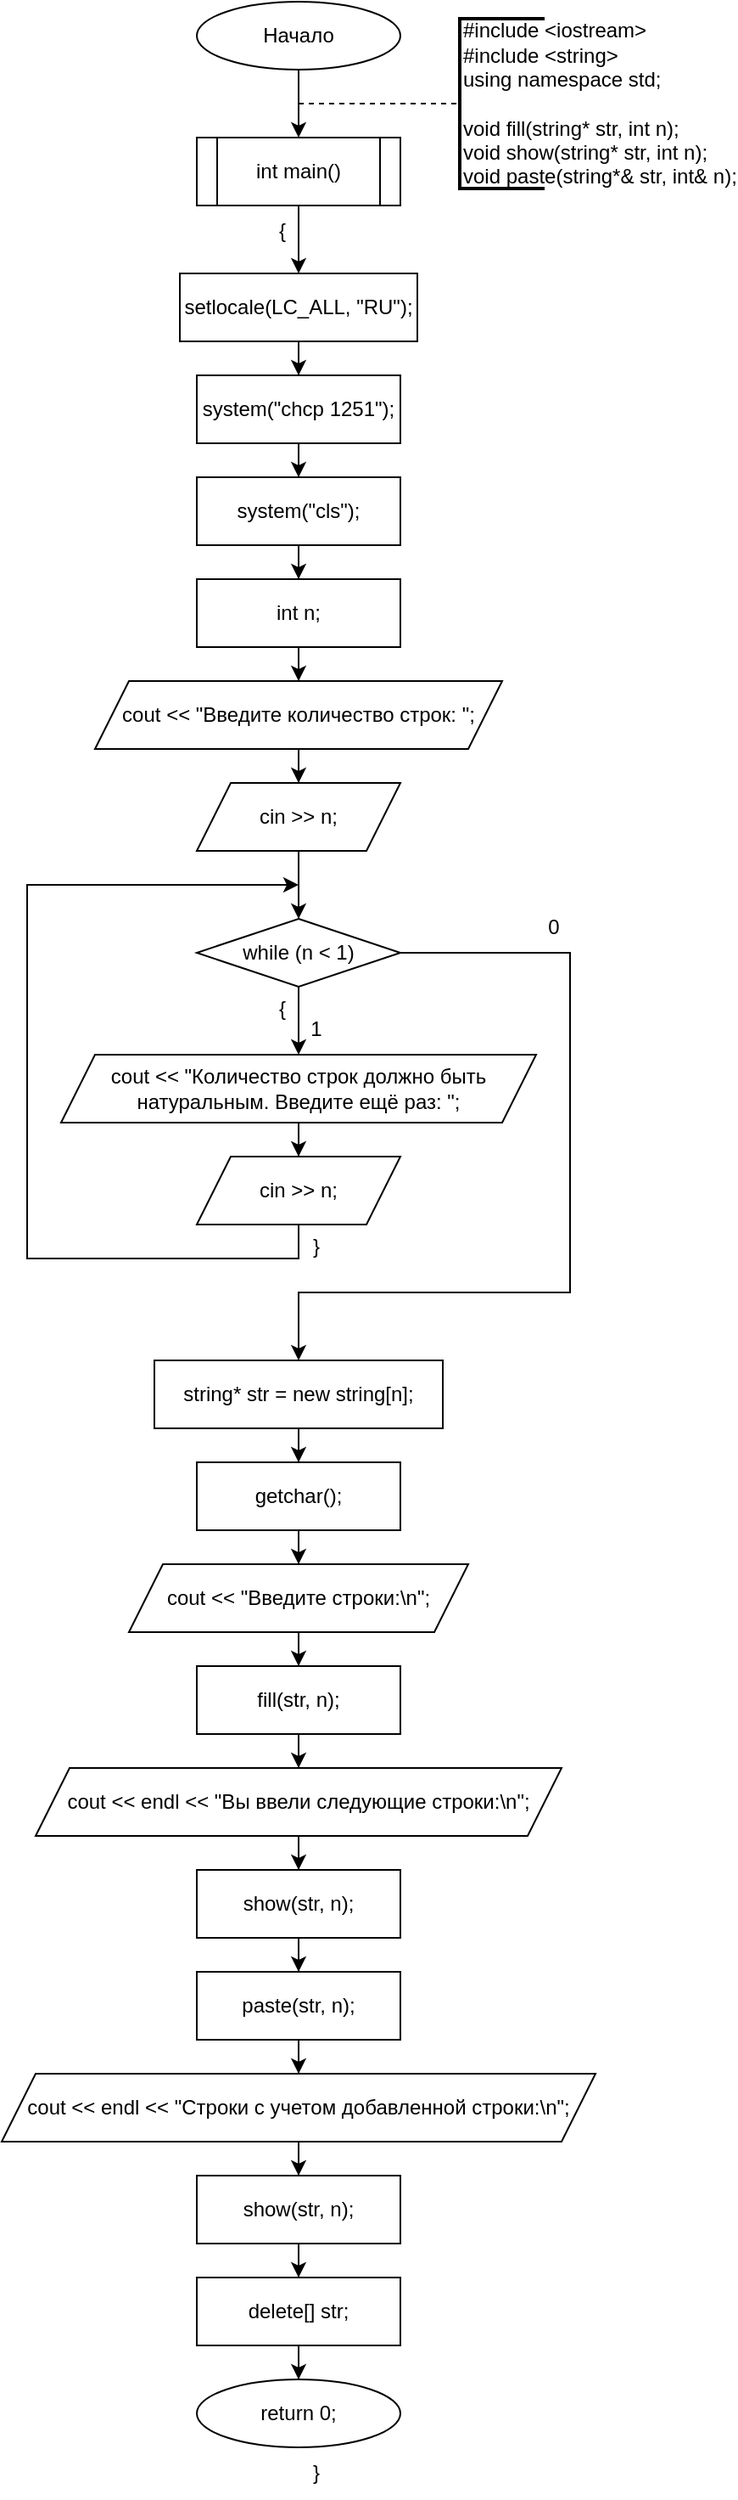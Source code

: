<mxfile version="25.0.2" pages="4">
  <diagram name="main" id="QXvInmprcI1DGVI3SvLz">
    <mxGraphModel dx="2150" dy="1195" grid="1" gridSize="10" guides="1" tooltips="1" connect="1" arrows="1" fold="1" page="1" pageScale="1" pageWidth="827" pageHeight="1169" math="0" shadow="0">
      <root>
        <mxCell id="0" />
        <mxCell id="1" parent="0" />
        <mxCell id="gF4dytujioZHN7BL94yi-4" value="" style="edgeStyle=orthogonalEdgeStyle;rounded=0;orthogonalLoop=1;jettySize=auto;html=1;" edge="1" parent="1" source="gF4dytujioZHN7BL94yi-2" target="gF4dytujioZHN7BL94yi-3">
          <mxGeometry relative="1" as="geometry" />
        </mxCell>
        <mxCell id="gF4dytujioZHN7BL94yi-2" value="Начало" style="ellipse;whiteSpace=wrap;html=1;" vertex="1" parent="1">
          <mxGeometry x="380" y="80" width="120" height="40" as="geometry" />
        </mxCell>
        <mxCell id="gF4dytujioZHN7BL94yi-8" value="" style="edgeStyle=orthogonalEdgeStyle;rounded=0;orthogonalLoop=1;jettySize=auto;html=1;" edge="1" parent="1" source="gF4dytujioZHN7BL94yi-3" target="gF4dytujioZHN7BL94yi-7">
          <mxGeometry relative="1" as="geometry" />
        </mxCell>
        <mxCell id="gF4dytujioZHN7BL94yi-3" value="int main()" style="shape=process;whiteSpace=wrap;html=1;backgroundOutline=1;" vertex="1" parent="1">
          <mxGeometry x="380" y="160" width="120" height="40" as="geometry" />
        </mxCell>
        <mxCell id="gF4dytujioZHN7BL94yi-5" value="" style="endArrow=none;dashed=1;html=1;rounded=0;" edge="1" parent="1" target="gF4dytujioZHN7BL94yi-6">
          <mxGeometry width="50" height="50" relative="1" as="geometry">
            <mxPoint x="440" y="140" as="sourcePoint" />
            <mxPoint x="560" y="140" as="targetPoint" />
          </mxGeometry>
        </mxCell>
        <mxCell id="gF4dytujioZHN7BL94yi-6" value="&lt;div&gt;#include &amp;lt;iostream&amp;gt;&lt;/div&gt;&lt;div&gt;#include &amp;lt;string&amp;gt;&lt;/div&gt;&lt;div&gt;using namespace std;&lt;/div&gt;&lt;div&gt;&lt;br&gt;&lt;/div&gt;&lt;div&gt;void fill(string* str, int n);&lt;/div&gt;&lt;div&gt;void show(string* str, int n);&lt;/div&gt;&lt;div&gt;void paste(string*&amp;amp; str, int&amp;amp; n);&lt;/div&gt;" style="strokeWidth=2;html=1;shape=mxgraph.flowchart.annotation_1;align=left;pointerEvents=1;" vertex="1" parent="1">
          <mxGeometry x="535" y="90" width="50" height="100" as="geometry" />
        </mxCell>
        <mxCell id="gF4dytujioZHN7BL94yi-10" value="" style="edgeStyle=orthogonalEdgeStyle;rounded=0;orthogonalLoop=1;jettySize=auto;html=1;" edge="1" parent="1" source="gF4dytujioZHN7BL94yi-7" target="gF4dytujioZHN7BL94yi-9">
          <mxGeometry relative="1" as="geometry" />
        </mxCell>
        <mxCell id="gF4dytujioZHN7BL94yi-7" value="setlocale(LC_ALL, &quot;RU&quot;);" style="whiteSpace=wrap;html=1;" vertex="1" parent="1">
          <mxGeometry x="370" y="240" width="140" height="40" as="geometry" />
        </mxCell>
        <mxCell id="gF4dytujioZHN7BL94yi-12" value="" style="edgeStyle=orthogonalEdgeStyle;rounded=0;orthogonalLoop=1;jettySize=auto;html=1;" edge="1" parent="1" source="gF4dytujioZHN7BL94yi-9" target="gF4dytujioZHN7BL94yi-11">
          <mxGeometry relative="1" as="geometry" />
        </mxCell>
        <mxCell id="gF4dytujioZHN7BL94yi-9" value="system(&quot;chcp 1251&quot;);" style="whiteSpace=wrap;html=1;" vertex="1" parent="1">
          <mxGeometry x="380" y="300" width="120" height="40" as="geometry" />
        </mxCell>
        <mxCell id="gF4dytujioZHN7BL94yi-14" value="" style="edgeStyle=orthogonalEdgeStyle;rounded=0;orthogonalLoop=1;jettySize=auto;html=1;" edge="1" parent="1" source="gF4dytujioZHN7BL94yi-11" target="gF4dytujioZHN7BL94yi-13">
          <mxGeometry relative="1" as="geometry" />
        </mxCell>
        <mxCell id="gF4dytujioZHN7BL94yi-11" value="system(&quot;cls&quot;);" style="whiteSpace=wrap;html=1;" vertex="1" parent="1">
          <mxGeometry x="380" y="360" width="120" height="40" as="geometry" />
        </mxCell>
        <mxCell id="gF4dytujioZHN7BL94yi-16" value="" style="edgeStyle=orthogonalEdgeStyle;rounded=0;orthogonalLoop=1;jettySize=auto;html=1;" edge="1" parent="1" source="gF4dytujioZHN7BL94yi-13" target="gF4dytujioZHN7BL94yi-15">
          <mxGeometry relative="1" as="geometry" />
        </mxCell>
        <mxCell id="gF4dytujioZHN7BL94yi-13" value="int n;" style="whiteSpace=wrap;html=1;" vertex="1" parent="1">
          <mxGeometry x="380" y="420" width="120" height="40" as="geometry" />
        </mxCell>
        <mxCell id="gF4dytujioZHN7BL94yi-20" value="" style="edgeStyle=orthogonalEdgeStyle;rounded=0;orthogonalLoop=1;jettySize=auto;html=1;" edge="1" parent="1" source="gF4dytujioZHN7BL94yi-15" target="gF4dytujioZHN7BL94yi-19">
          <mxGeometry relative="1" as="geometry" />
        </mxCell>
        <mxCell id="gF4dytujioZHN7BL94yi-15" value="cout &amp;lt;&amp;lt; &quot;Введите количество строк: &quot;;" style="shape=parallelogram;perimeter=parallelogramPerimeter;whiteSpace=wrap;html=1;fixedSize=1;" vertex="1" parent="1">
          <mxGeometry x="320" y="480" width="240" height="40" as="geometry" />
        </mxCell>
        <mxCell id="gF4dytujioZHN7BL94yi-22" value="" style="edgeStyle=orthogonalEdgeStyle;rounded=0;orthogonalLoop=1;jettySize=auto;html=1;" edge="1" parent="1" source="gF4dytujioZHN7BL94yi-19" target="gF4dytujioZHN7BL94yi-21">
          <mxGeometry relative="1" as="geometry" />
        </mxCell>
        <mxCell id="gF4dytujioZHN7BL94yi-19" value="cin &amp;gt;&amp;gt; n;" style="shape=parallelogram;perimeter=parallelogramPerimeter;whiteSpace=wrap;html=1;fixedSize=1;" vertex="1" parent="1">
          <mxGeometry x="380" y="540" width="120" height="40" as="geometry" />
        </mxCell>
        <mxCell id="gF4dytujioZHN7BL94yi-24" value="" style="edgeStyle=orthogonalEdgeStyle;rounded=0;orthogonalLoop=1;jettySize=auto;html=1;" edge="1" parent="1" source="gF4dytujioZHN7BL94yi-21" target="gF4dytujioZHN7BL94yi-23">
          <mxGeometry relative="1" as="geometry" />
        </mxCell>
        <mxCell id="gF4dytujioZHN7BL94yi-31" style="edgeStyle=orthogonalEdgeStyle;rounded=0;orthogonalLoop=1;jettySize=auto;html=1;entryX=0.5;entryY=0;entryDx=0;entryDy=0;exitX=1;exitY=0.5;exitDx=0;exitDy=0;" edge="1" parent="1" source="gF4dytujioZHN7BL94yi-21" target="gF4dytujioZHN7BL94yi-33">
          <mxGeometry relative="1" as="geometry">
            <mxPoint x="440" y="880" as="targetPoint" />
            <Array as="points">
              <mxPoint x="600" y="640" />
              <mxPoint x="600" y="840" />
              <mxPoint x="440" y="840" />
            </Array>
          </mxGeometry>
        </mxCell>
        <mxCell id="gF4dytujioZHN7BL94yi-21" value="while (n &amp;lt; 1)" style="rhombus;whiteSpace=wrap;html=1;" vertex="1" parent="1">
          <mxGeometry x="380" y="620" width="120" height="40" as="geometry" />
        </mxCell>
        <mxCell id="gF4dytujioZHN7BL94yi-26" value="" style="edgeStyle=orthogonalEdgeStyle;rounded=0;orthogonalLoop=1;jettySize=auto;html=1;" edge="1" parent="1" source="gF4dytujioZHN7BL94yi-23" target="gF4dytujioZHN7BL94yi-25">
          <mxGeometry relative="1" as="geometry" />
        </mxCell>
        <mxCell id="gF4dytujioZHN7BL94yi-23" value="cout &amp;lt;&amp;lt; &quot;Количество строк должно быть натуральным. Введите ещё раз: &quot;;" style="shape=parallelogram;perimeter=parallelogramPerimeter;whiteSpace=wrap;html=1;fixedSize=1;" vertex="1" parent="1">
          <mxGeometry x="300" y="700" width="280" height="40" as="geometry" />
        </mxCell>
        <mxCell id="gF4dytujioZHN7BL94yi-27" style="edgeStyle=orthogonalEdgeStyle;rounded=0;orthogonalLoop=1;jettySize=auto;html=1;" edge="1" parent="1" source="gF4dytujioZHN7BL94yi-25">
          <mxGeometry relative="1" as="geometry">
            <mxPoint x="440" y="600" as="targetPoint" />
            <Array as="points">
              <mxPoint x="440" y="820" />
              <mxPoint x="280" y="820" />
              <mxPoint x="280" y="600" />
            </Array>
          </mxGeometry>
        </mxCell>
        <mxCell id="gF4dytujioZHN7BL94yi-25" value="cin &amp;gt;&amp;gt; n;" style="shape=parallelogram;perimeter=parallelogramPerimeter;whiteSpace=wrap;html=1;fixedSize=1;" vertex="1" parent="1">
          <mxGeometry x="380" y="760" width="120" height="40" as="geometry" />
        </mxCell>
        <mxCell id="gF4dytujioZHN7BL94yi-28" value="{" style="text;html=1;align=center;verticalAlign=middle;resizable=0;points=[];autosize=1;strokeColor=none;fillColor=none;" vertex="1" parent="1">
          <mxGeometry x="415" y="658" width="30" height="30" as="geometry" />
        </mxCell>
        <mxCell id="gF4dytujioZHN7BL94yi-29" value="1" style="text;html=1;align=center;verticalAlign=middle;resizable=0;points=[];autosize=1;strokeColor=none;fillColor=none;" vertex="1" parent="1">
          <mxGeometry x="435" y="670" width="30" height="30" as="geometry" />
        </mxCell>
        <mxCell id="gF4dytujioZHN7BL94yi-30" value="}" style="text;html=1;align=center;verticalAlign=middle;resizable=0;points=[];autosize=1;strokeColor=none;fillColor=none;" vertex="1" parent="1">
          <mxGeometry x="435" y="798" width="30" height="30" as="geometry" />
        </mxCell>
        <mxCell id="gF4dytujioZHN7BL94yi-32" value="{" style="text;html=1;align=center;verticalAlign=middle;resizable=0;points=[];autosize=1;strokeColor=none;fillColor=none;" vertex="1" parent="1">
          <mxGeometry x="415" y="200" width="30" height="30" as="geometry" />
        </mxCell>
        <mxCell id="gF4dytujioZHN7BL94yi-35" value="" style="edgeStyle=orthogonalEdgeStyle;rounded=0;orthogonalLoop=1;jettySize=auto;html=1;" edge="1" parent="1" source="gF4dytujioZHN7BL94yi-33" target="gF4dytujioZHN7BL94yi-34">
          <mxGeometry relative="1" as="geometry" />
        </mxCell>
        <mxCell id="gF4dytujioZHN7BL94yi-33" value="string* str = new string[n];" style="rounded=0;whiteSpace=wrap;html=1;" vertex="1" parent="1">
          <mxGeometry x="355" y="880" width="170" height="40" as="geometry" />
        </mxCell>
        <mxCell id="gF4dytujioZHN7BL94yi-39" value="" style="edgeStyle=orthogonalEdgeStyle;rounded=0;orthogonalLoop=1;jettySize=auto;html=1;" edge="1" parent="1" source="gF4dytujioZHN7BL94yi-34" target="gF4dytujioZHN7BL94yi-38">
          <mxGeometry relative="1" as="geometry" />
        </mxCell>
        <mxCell id="gF4dytujioZHN7BL94yi-34" value="getchar();" style="whiteSpace=wrap;html=1;rounded=0;" vertex="1" parent="1">
          <mxGeometry x="380" y="940" width="120" height="40" as="geometry" />
        </mxCell>
        <mxCell id="gF4dytujioZHN7BL94yi-41" value="" style="edgeStyle=orthogonalEdgeStyle;rounded=0;orthogonalLoop=1;jettySize=auto;html=1;" edge="1" parent="1" source="gF4dytujioZHN7BL94yi-38" target="gF4dytujioZHN7BL94yi-40">
          <mxGeometry relative="1" as="geometry" />
        </mxCell>
        <mxCell id="gF4dytujioZHN7BL94yi-38" value="cout &amp;lt;&amp;lt; &quot;Введите строки:\n&quot;;" style="shape=parallelogram;perimeter=parallelogramPerimeter;whiteSpace=wrap;html=1;fixedSize=1;rounded=0;" vertex="1" parent="1">
          <mxGeometry x="340" y="1000" width="200" height="40" as="geometry" />
        </mxCell>
        <mxCell id="gF4dytujioZHN7BL94yi-44" value="" style="edgeStyle=orthogonalEdgeStyle;rounded=0;orthogonalLoop=1;jettySize=auto;html=1;" edge="1" parent="1" source="gF4dytujioZHN7BL94yi-40" target="gF4dytujioZHN7BL94yi-43">
          <mxGeometry relative="1" as="geometry" />
        </mxCell>
        <mxCell id="gF4dytujioZHN7BL94yi-40" value="fill(str, n);" style="whiteSpace=wrap;html=1;rounded=0;" vertex="1" parent="1">
          <mxGeometry x="380" y="1060" width="120" height="40" as="geometry" />
        </mxCell>
        <mxCell id="gF4dytujioZHN7BL94yi-46" value="" style="edgeStyle=orthogonalEdgeStyle;rounded=0;orthogonalLoop=1;jettySize=auto;html=1;" edge="1" parent="1" source="gF4dytujioZHN7BL94yi-43" target="gF4dytujioZHN7BL94yi-45">
          <mxGeometry relative="1" as="geometry" />
        </mxCell>
        <mxCell id="gF4dytujioZHN7BL94yi-43" value="cout &amp;lt;&amp;lt; endl&amp;nbsp;&amp;lt;&amp;lt; &quot;Вы ввели следующие строки:\n&quot;;" style="shape=parallelogram;perimeter=parallelogramPerimeter;whiteSpace=wrap;html=1;fixedSize=1;rounded=0;" vertex="1" parent="1">
          <mxGeometry x="285" y="1120" width="310" height="40" as="geometry" />
        </mxCell>
        <mxCell id="gF4dytujioZHN7BL94yi-48" value="" style="edgeStyle=orthogonalEdgeStyle;rounded=0;orthogonalLoop=1;jettySize=auto;html=1;" edge="1" parent="1" source="gF4dytujioZHN7BL94yi-45" target="gF4dytujioZHN7BL94yi-47">
          <mxGeometry relative="1" as="geometry" />
        </mxCell>
        <mxCell id="gF4dytujioZHN7BL94yi-45" value="show(str, n);" style="whiteSpace=wrap;html=1;rounded=0;" vertex="1" parent="1">
          <mxGeometry x="380" y="1180" width="120" height="40" as="geometry" />
        </mxCell>
        <mxCell id="gF4dytujioZHN7BL94yi-50" value="" style="edgeStyle=orthogonalEdgeStyle;rounded=0;orthogonalLoop=1;jettySize=auto;html=1;" edge="1" parent="1" source="gF4dytujioZHN7BL94yi-47" target="gF4dytujioZHN7BL94yi-49">
          <mxGeometry relative="1" as="geometry" />
        </mxCell>
        <mxCell id="gF4dytujioZHN7BL94yi-47" value="paste(str, n);" style="whiteSpace=wrap;html=1;rounded=0;" vertex="1" parent="1">
          <mxGeometry x="380" y="1240" width="120" height="40" as="geometry" />
        </mxCell>
        <mxCell id="gF4dytujioZHN7BL94yi-52" value="" style="edgeStyle=orthogonalEdgeStyle;rounded=0;orthogonalLoop=1;jettySize=auto;html=1;" edge="1" parent="1" source="gF4dytujioZHN7BL94yi-49" target="gF4dytujioZHN7BL94yi-51">
          <mxGeometry relative="1" as="geometry" />
        </mxCell>
        <mxCell id="gF4dytujioZHN7BL94yi-49" value="cout &amp;lt;&amp;lt; endl&amp;nbsp;&amp;lt;&amp;lt; &quot;Строки с учетом добавленной строки:\n&quot;;" style="shape=parallelogram;perimeter=parallelogramPerimeter;whiteSpace=wrap;html=1;fixedSize=1;rounded=0;" vertex="1" parent="1">
          <mxGeometry x="265" y="1300" width="350" height="40" as="geometry" />
        </mxCell>
        <mxCell id="gF4dytujioZHN7BL94yi-54" value="" style="edgeStyle=orthogonalEdgeStyle;rounded=0;orthogonalLoop=1;jettySize=auto;html=1;" edge="1" parent="1" source="gF4dytujioZHN7BL94yi-51" target="gF4dytujioZHN7BL94yi-53">
          <mxGeometry relative="1" as="geometry" />
        </mxCell>
        <mxCell id="gF4dytujioZHN7BL94yi-51" value="show(str, n);" style="whiteSpace=wrap;html=1;rounded=0;" vertex="1" parent="1">
          <mxGeometry x="380" y="1360" width="120" height="40" as="geometry" />
        </mxCell>
        <mxCell id="gF4dytujioZHN7BL94yi-55" style="edgeStyle=orthogonalEdgeStyle;rounded=0;orthogonalLoop=1;jettySize=auto;html=1;" edge="1" parent="1" source="gF4dytujioZHN7BL94yi-53" target="gF4dytujioZHN7BL94yi-56">
          <mxGeometry relative="1" as="geometry">
            <mxPoint x="440" y="1500" as="targetPoint" />
          </mxGeometry>
        </mxCell>
        <mxCell id="gF4dytujioZHN7BL94yi-53" value="delete[] str;" style="whiteSpace=wrap;html=1;rounded=0;" vertex="1" parent="1">
          <mxGeometry x="380" y="1420" width="120" height="40" as="geometry" />
        </mxCell>
        <mxCell id="gF4dytujioZHN7BL94yi-56" value="return 0;" style="ellipse;whiteSpace=wrap;html=1;" vertex="1" parent="1">
          <mxGeometry x="380" y="1480" width="120" height="40" as="geometry" />
        </mxCell>
        <mxCell id="gF4dytujioZHN7BL94yi-57" value="}" style="text;html=1;align=center;verticalAlign=middle;resizable=0;points=[];autosize=1;strokeColor=none;fillColor=none;" vertex="1" parent="1">
          <mxGeometry x="435" y="1520" width="30" height="30" as="geometry" />
        </mxCell>
        <mxCell id="OxI9zyS3nPmotj-fhJpQ-1" value="0" style="text;html=1;align=center;verticalAlign=middle;resizable=0;points=[];autosize=1;strokeColor=none;fillColor=none;" vertex="1" parent="1">
          <mxGeometry x="575" y="610" width="30" height="30" as="geometry" />
        </mxCell>
      </root>
    </mxGraphModel>
  </diagram>
  <diagram id="H3ShjSeQngZiJmamY5Tz" name="fill">
    <mxGraphModel dx="1075" dy="598" grid="1" gridSize="10" guides="1" tooltips="1" connect="1" arrows="1" fold="1" page="1" pageScale="1" pageWidth="827" pageHeight="1169" math="0" shadow="0">
      <root>
        <mxCell id="0" />
        <mxCell id="1" parent="0" />
        <mxCell id="wtcQp-rmTbKvwqpfQo3V-4" value="" style="edgeStyle=orthogonalEdgeStyle;rounded=0;orthogonalLoop=1;jettySize=auto;html=1;" edge="1" parent="1" source="wtcQp-rmTbKvwqpfQo3V-2" target="wtcQp-rmTbKvwqpfQo3V-3">
          <mxGeometry relative="1" as="geometry" />
        </mxCell>
        <mxCell id="wtcQp-rmTbKvwqpfQo3V-2" value="void fill(string* str, int n)" style="shape=process;whiteSpace=wrap;html=1;backgroundOutline=1;" vertex="1" parent="1">
          <mxGeometry x="310" y="80" width="180" height="40" as="geometry" />
        </mxCell>
        <mxCell id="1ASUUM7E4tmm5-U3YxBI-2" value="" style="edgeStyle=orthogonalEdgeStyle;rounded=0;orthogonalLoop=1;jettySize=auto;html=1;" edge="1" parent="1" source="wtcQp-rmTbKvwqpfQo3V-3" target="1ASUUM7E4tmm5-U3YxBI-1">
          <mxGeometry relative="1" as="geometry" />
        </mxCell>
        <mxCell id="1ASUUM7E4tmm5-U3YxBI-9" style="edgeStyle=orthogonalEdgeStyle;rounded=0;orthogonalLoop=1;jettySize=auto;html=1;" edge="1" parent="1" source="wtcQp-rmTbKvwqpfQo3V-3" target="1ASUUM7E4tmm5-U3YxBI-12">
          <mxGeometry relative="1" as="geometry">
            <mxPoint x="600" y="240" as="targetPoint" />
          </mxGeometry>
        </mxCell>
        <mxCell id="wtcQp-rmTbKvwqpfQo3V-3" value="for (int i = 0; i &amp;lt; n; i++)" style="shape=hexagon;perimeter=hexagonPerimeter2;whiteSpace=wrap;html=1;fixedSize=1;" vertex="1" parent="1">
          <mxGeometry x="330" y="160" width="140" height="40" as="geometry" />
        </mxCell>
        <mxCell id="1ASUUM7E4tmm5-U3YxBI-7" value="" style="edgeStyle=orthogonalEdgeStyle;rounded=0;orthogonalLoop=1;jettySize=auto;html=1;" edge="1" parent="1" source="1ASUUM7E4tmm5-U3YxBI-1" target="1ASUUM7E4tmm5-U3YxBI-6">
          <mxGeometry relative="1" as="geometry" />
        </mxCell>
        <mxCell id="1ASUUM7E4tmm5-U3YxBI-1" value="cout &amp;lt;&amp;lt; i + 1 &amp;lt;&amp;lt; &quot;. &quot;;" style="shape=parallelogram;perimeter=parallelogramPerimeter;whiteSpace=wrap;html=1;fixedSize=1;" vertex="1" parent="1">
          <mxGeometry x="320" y="240" width="160" height="40" as="geometry" />
        </mxCell>
        <mxCell id="1ASUUM7E4tmm5-U3YxBI-3" value="{" style="text;html=1;align=center;verticalAlign=middle;resizable=0;points=[];autosize=1;strokeColor=none;fillColor=none;" vertex="1" parent="1">
          <mxGeometry x="375" y="200" width="30" height="30" as="geometry" />
        </mxCell>
        <mxCell id="1ASUUM7E4tmm5-U3YxBI-4" value="{" style="text;html=1;align=center;verticalAlign=middle;resizable=0;points=[];autosize=1;strokeColor=none;fillColor=none;" vertex="1" parent="1">
          <mxGeometry x="375" y="118" width="30" height="30" as="geometry" />
        </mxCell>
        <mxCell id="1ASUUM7E4tmm5-U3YxBI-5" value="1" style="text;html=1;align=center;verticalAlign=middle;resizable=0;points=[];autosize=1;strokeColor=none;fillColor=none;" vertex="1" parent="1">
          <mxGeometry x="395" y="210" width="30" height="30" as="geometry" />
        </mxCell>
        <mxCell id="1ASUUM7E4tmm5-U3YxBI-8" style="edgeStyle=orthogonalEdgeStyle;rounded=0;orthogonalLoop=1;jettySize=auto;html=1;entryX=0;entryY=0.5;entryDx=0;entryDy=0;" edge="1" parent="1" source="1ASUUM7E4tmm5-U3YxBI-6" target="wtcQp-rmTbKvwqpfQo3V-3">
          <mxGeometry relative="1" as="geometry">
            <Array as="points">
              <mxPoint x="400" y="360" />
              <mxPoint x="300" y="360" />
              <mxPoint x="300" y="180" />
            </Array>
          </mxGeometry>
        </mxCell>
        <mxCell id="1ASUUM7E4tmm5-U3YxBI-6" value="getline(cin, str[i]);" style="whiteSpace=wrap;html=1;" vertex="1" parent="1">
          <mxGeometry x="340" y="300" width="120" height="40" as="geometry" />
        </mxCell>
        <mxCell id="1ASUUM7E4tmm5-U3YxBI-10" value="}" style="text;html=1;align=center;verticalAlign=middle;resizable=0;points=[];autosize=1;strokeColor=none;fillColor=none;" vertex="1" parent="1">
          <mxGeometry x="395" y="340" width="30" height="30" as="geometry" />
        </mxCell>
        <mxCell id="1ASUUM7E4tmm5-U3YxBI-11" value="0" style="text;html=1;align=center;verticalAlign=middle;resizable=0;points=[];autosize=1;strokeColor=none;fillColor=none;" vertex="1" parent="1">
          <mxGeometry x="575" y="158" width="30" height="30" as="geometry" />
        </mxCell>
        <mxCell id="1ASUUM7E4tmm5-U3YxBI-12" value="return;" style="ellipse;whiteSpace=wrap;html=1;" vertex="1" parent="1">
          <mxGeometry x="540" y="240" width="120" height="40" as="geometry" />
        </mxCell>
        <mxCell id="1ASUUM7E4tmm5-U3YxBI-13" value="}" style="text;html=1;align=center;verticalAlign=middle;resizable=0;points=[];autosize=1;strokeColor=none;fillColor=none;" vertex="1" parent="1">
          <mxGeometry x="595" y="278" width="30" height="30" as="geometry" />
        </mxCell>
      </root>
    </mxGraphModel>
  </diagram>
  <diagram id="VpT0famQUWaRdav0YOvc" name="show">
    <mxGraphModel dx="992" dy="552" grid="1" gridSize="10" guides="1" tooltips="1" connect="1" arrows="1" fold="1" page="1" pageScale="1" pageWidth="827" pageHeight="1169" math="0" shadow="0">
      <root>
        <mxCell id="0" />
        <mxCell id="1" parent="0" />
        <mxCell id="LSWsmm6vdOIMfGWyTHoI-4" value="" style="edgeStyle=orthogonalEdgeStyle;rounded=0;orthogonalLoop=1;jettySize=auto;html=1;" edge="1" parent="1" source="LSWsmm6vdOIMfGWyTHoI-2" target="LSWsmm6vdOIMfGWyTHoI-3">
          <mxGeometry relative="1" as="geometry" />
        </mxCell>
        <mxCell id="LSWsmm6vdOIMfGWyTHoI-2" value="void show(string* str, int n)" style="shape=process;whiteSpace=wrap;html=1;backgroundOutline=1;" vertex="1" parent="1">
          <mxGeometry x="340" y="80" width="200" height="40" as="geometry" />
        </mxCell>
        <mxCell id="LSWsmm6vdOIMfGWyTHoI-7" value="" style="edgeStyle=orthogonalEdgeStyle;rounded=0;orthogonalLoop=1;jettySize=auto;html=1;" edge="1" parent="1" source="LSWsmm6vdOIMfGWyTHoI-3" target="LSWsmm6vdOIMfGWyTHoI-6">
          <mxGeometry relative="1" as="geometry" />
        </mxCell>
        <mxCell id="LSWsmm6vdOIMfGWyTHoI-10" style="edgeStyle=orthogonalEdgeStyle;rounded=0;orthogonalLoop=1;jettySize=auto;html=1;" edge="1" parent="1" source="LSWsmm6vdOIMfGWyTHoI-3" target="LSWsmm6vdOIMfGWyTHoI-12">
          <mxGeometry relative="1" as="geometry">
            <mxPoint x="680" y="240.0" as="targetPoint" />
          </mxGeometry>
        </mxCell>
        <mxCell id="LSWsmm6vdOIMfGWyTHoI-3" value="for (int i = 0; i &amp;lt; n; i++)" style="shape=hexagon;perimeter=hexagonPerimeter2;whiteSpace=wrap;html=1;fixedSize=1;" vertex="1" parent="1">
          <mxGeometry x="360" y="160" width="160" height="40" as="geometry" />
        </mxCell>
        <mxCell id="LSWsmm6vdOIMfGWyTHoI-5" value="{" style="text;html=1;align=center;verticalAlign=middle;resizable=0;points=[];autosize=1;strokeColor=none;fillColor=none;" vertex="1" parent="1">
          <mxGeometry x="415" y="118" width="30" height="30" as="geometry" />
        </mxCell>
        <mxCell id="LSWsmm6vdOIMfGWyTHoI-9" style="edgeStyle=orthogonalEdgeStyle;rounded=0;orthogonalLoop=1;jettySize=auto;html=1;entryX=0;entryY=0.5;entryDx=0;entryDy=0;" edge="1" parent="1" source="LSWsmm6vdOIMfGWyTHoI-6" target="LSWsmm6vdOIMfGWyTHoI-3">
          <mxGeometry relative="1" as="geometry">
            <Array as="points">
              <mxPoint x="440" y="320" />
              <mxPoint x="305" y="320" />
              <mxPoint x="305" y="180" />
            </Array>
          </mxGeometry>
        </mxCell>
        <mxCell id="LSWsmm6vdOIMfGWyTHoI-6" value="cout &amp;lt;&amp;lt; i + 1 &amp;lt;&amp;lt; &quot;. &quot; &amp;lt;&amp;lt; str[i] &amp;lt;&amp;lt; endl;" style="shape=parallelogram;perimeter=parallelogramPerimeter;whiteSpace=wrap;html=1;fixedSize=1;" vertex="1" parent="1">
          <mxGeometry x="325" y="240" width="230" height="40" as="geometry" />
        </mxCell>
        <mxCell id="LSWsmm6vdOIMfGWyTHoI-8" value="1" style="text;html=1;align=center;verticalAlign=middle;resizable=0;points=[];autosize=1;strokeColor=none;fillColor=none;" vertex="1" parent="1">
          <mxGeometry x="435" y="210" width="30" height="30" as="geometry" />
        </mxCell>
        <mxCell id="LSWsmm6vdOIMfGWyTHoI-11" value="0" style="text;html=1;align=center;verticalAlign=middle;resizable=0;points=[];autosize=1;strokeColor=none;fillColor=none;" vertex="1" parent="1">
          <mxGeometry x="655" y="155" width="30" height="30" as="geometry" />
        </mxCell>
        <mxCell id="LSWsmm6vdOIMfGWyTHoI-12" value="return;" style="ellipse;whiteSpace=wrap;html=1;" vertex="1" parent="1">
          <mxGeometry x="620" y="240" width="120" height="40" as="geometry" />
        </mxCell>
        <mxCell id="LSWsmm6vdOIMfGWyTHoI-13" value="}" style="text;html=1;align=center;verticalAlign=middle;resizable=0;points=[];autosize=1;strokeColor=none;fillColor=none;" vertex="1" parent="1">
          <mxGeometry x="675" y="280" width="30" height="30" as="geometry" />
        </mxCell>
      </root>
    </mxGraphModel>
  </diagram>
  <diagram id="QoYbnAE8LRdTWxRJDxsA" name="paste">
    <mxGraphModel dx="1843" dy="1024" grid="1" gridSize="10" guides="1" tooltips="1" connect="1" arrows="1" fold="1" page="1" pageScale="1" pageWidth="827" pageHeight="1169" math="0" shadow="0">
      <root>
        <mxCell id="0" />
        <mxCell id="1" parent="0" />
        <mxCell id="b6g5QIVTYDK-0R99VL8o-4" value="" style="edgeStyle=orthogonalEdgeStyle;rounded=0;orthogonalLoop=1;jettySize=auto;html=1;" edge="1" parent="1" source="b6g5QIVTYDK-0R99VL8o-2" target="b6g5QIVTYDK-0R99VL8o-3">
          <mxGeometry relative="1" as="geometry" />
        </mxCell>
        <mxCell id="b6g5QIVTYDK-0R99VL8o-2" value="void paste(string*&amp;amp; str, int&amp;amp; n)" style="shape=process;whiteSpace=wrap;html=1;backgroundOutline=1;" vertex="1" parent="1">
          <mxGeometry x="330" y="80" width="220" height="40" as="geometry" />
        </mxCell>
        <mxCell id="b6g5QIVTYDK-0R99VL8o-7" value="" style="edgeStyle=orthogonalEdgeStyle;rounded=0;orthogonalLoop=1;jettySize=auto;html=1;" edge="1" parent="1" source="b6g5QIVTYDK-0R99VL8o-3" target="b6g5QIVTYDK-0R99VL8o-6">
          <mxGeometry relative="1" as="geometry" />
        </mxCell>
        <mxCell id="b6g5QIVTYDK-0R99VL8o-3" value="int pos;" style="whiteSpace=wrap;html=1;" vertex="1" parent="1">
          <mxGeometry x="380" y="160" width="120" height="40" as="geometry" />
        </mxCell>
        <mxCell id="b6g5QIVTYDK-0R99VL8o-5" value="{" style="text;html=1;align=center;verticalAlign=middle;resizable=0;points=[];autosize=1;strokeColor=none;fillColor=none;" vertex="1" parent="1">
          <mxGeometry x="415" y="118" width="30" height="30" as="geometry" />
        </mxCell>
        <mxCell id="b6g5QIVTYDK-0R99VL8o-9" value="" style="edgeStyle=orthogonalEdgeStyle;rounded=0;orthogonalLoop=1;jettySize=auto;html=1;" edge="1" parent="1" source="b6g5QIVTYDK-0R99VL8o-6" target="b6g5QIVTYDK-0R99VL8o-8">
          <mxGeometry relative="1" as="geometry" />
        </mxCell>
        <mxCell id="b6g5QIVTYDK-0R99VL8o-6" value="cout &amp;lt;&amp;lt; endl&amp;nbsp;&amp;lt;&amp;lt; &quot;Введите номер новой строки: &quot;;" style="shape=parallelogram;perimeter=parallelogramPerimeter;whiteSpace=wrap;html=1;fixedSize=1;" vertex="1" parent="1">
          <mxGeometry x="290" y="220" width="300" height="40" as="geometry" />
        </mxCell>
        <mxCell id="b6g5QIVTYDK-0R99VL8o-11" value="" style="edgeStyle=orthogonalEdgeStyle;rounded=0;orthogonalLoop=1;jettySize=auto;html=1;" edge="1" parent="1" source="b6g5QIVTYDK-0R99VL8o-8" target="b6g5QIVTYDK-0R99VL8o-10">
          <mxGeometry relative="1" as="geometry" />
        </mxCell>
        <mxCell id="b6g5QIVTYDK-0R99VL8o-8" value="cin &amp;gt;&amp;gt; pos;" style="shape=parallelogram;perimeter=parallelogramPerimeter;whiteSpace=wrap;html=1;fixedSize=1;" vertex="1" parent="1">
          <mxGeometry x="380" y="280" width="120" height="40" as="geometry" />
        </mxCell>
        <mxCell id="b6g5QIVTYDK-0R99VL8o-13" value="" style="edgeStyle=orthogonalEdgeStyle;rounded=0;orthogonalLoop=1;jettySize=auto;html=1;" edge="1" parent="1" source="b6g5QIVTYDK-0R99VL8o-10" target="b6g5QIVTYDK-0R99VL8o-12">
          <mxGeometry relative="1" as="geometry" />
        </mxCell>
        <mxCell id="b6g5QIVTYDK-0R99VL8o-19" style="edgeStyle=orthogonalEdgeStyle;rounded=0;orthogonalLoop=1;jettySize=auto;html=1;entryX=0.5;entryY=0;entryDx=0;entryDy=0;" edge="1" parent="1" source="b6g5QIVTYDK-0R99VL8o-10" target="b6g5QIVTYDK-0R99VL8o-23">
          <mxGeometry relative="1" as="geometry">
            <mxPoint x="440" y="600" as="targetPoint" />
            <Array as="points">
              <mxPoint x="740" y="380" />
              <mxPoint x="740" y="580" />
              <mxPoint x="440" y="580" />
            </Array>
          </mxGeometry>
        </mxCell>
        <mxCell id="b6g5QIVTYDK-0R99VL8o-10" value="while (pos &amp;lt; 1 || pos &amp;gt; n + 1)" style="rhombus;whiteSpace=wrap;html=1;" vertex="1" parent="1">
          <mxGeometry x="300" y="360" width="280" height="40" as="geometry" />
        </mxCell>
        <mxCell id="b6g5QIVTYDK-0R99VL8o-17" value="" style="edgeStyle=orthogonalEdgeStyle;rounded=0;orthogonalLoop=1;jettySize=auto;html=1;" edge="1" parent="1" source="b6g5QIVTYDK-0R99VL8o-12" target="b6g5QIVTYDK-0R99VL8o-16">
          <mxGeometry relative="1" as="geometry" />
        </mxCell>
        <mxCell id="b6g5QIVTYDK-0R99VL8o-12" value="cout &amp;lt;&amp;lt; &quot;Номер строки должен быть от &quot; &amp;lt;&amp;lt; 1 &amp;lt;&amp;lt; &quot; до &quot; &amp;lt;&amp;lt; n + 1 &amp;lt;&amp;lt; &quot;. Введите ещё раз: &quot;;" style="shape=parallelogram;perimeter=parallelogramPerimeter;whiteSpace=wrap;html=1;fixedSize=1;" vertex="1" parent="1">
          <mxGeometry x="175" y="440" width="530" height="40" as="geometry" />
        </mxCell>
        <mxCell id="b6g5QIVTYDK-0R99VL8o-14" value="{" style="text;html=1;align=center;verticalAlign=middle;resizable=0;points=[];autosize=1;strokeColor=none;fillColor=none;" vertex="1" parent="1">
          <mxGeometry x="415" y="398" width="30" height="30" as="geometry" />
        </mxCell>
        <mxCell id="b6g5QIVTYDK-0R99VL8o-15" value="1" style="text;html=1;align=center;verticalAlign=middle;resizable=0;points=[];autosize=1;strokeColor=none;fillColor=none;" vertex="1" parent="1">
          <mxGeometry x="435" y="410" width="30" height="30" as="geometry" />
        </mxCell>
        <mxCell id="b6g5QIVTYDK-0R99VL8o-18" style="edgeStyle=orthogonalEdgeStyle;rounded=0;orthogonalLoop=1;jettySize=auto;html=1;" edge="1" parent="1" source="b6g5QIVTYDK-0R99VL8o-16">
          <mxGeometry relative="1" as="geometry">
            <mxPoint x="440" y="340" as="targetPoint" />
            <Array as="points">
              <mxPoint x="440" y="560" />
              <mxPoint x="140" y="560" />
              <mxPoint x="140" y="340" />
            </Array>
          </mxGeometry>
        </mxCell>
        <mxCell id="b6g5QIVTYDK-0R99VL8o-16" value="cin &amp;gt;&amp;gt; pos;" style="shape=parallelogram;perimeter=parallelogramPerimeter;whiteSpace=wrap;html=1;fixedSize=1;" vertex="1" parent="1">
          <mxGeometry x="380" y="500" width="120" height="40" as="geometry" />
        </mxCell>
        <mxCell id="b6g5QIVTYDK-0R99VL8o-21" value="0" style="text;html=1;align=center;verticalAlign=middle;resizable=0;points=[];autosize=1;strokeColor=none;fillColor=none;" vertex="1" parent="1">
          <mxGeometry x="715" y="350" width="30" height="30" as="geometry" />
        </mxCell>
        <mxCell id="b6g5QIVTYDK-0R99VL8o-22" value="}" style="text;html=1;align=center;verticalAlign=middle;resizable=0;points=[];autosize=1;strokeColor=none;fillColor=none;" vertex="1" parent="1">
          <mxGeometry x="435" y="538" width="30" height="30" as="geometry" />
        </mxCell>
        <mxCell id="b6g5QIVTYDK-0R99VL8o-25" value="" style="edgeStyle=orthogonalEdgeStyle;rounded=0;orthogonalLoop=1;jettySize=auto;html=1;" edge="1" parent="1" source="b6g5QIVTYDK-0R99VL8o-23" target="b6g5QIVTYDK-0R99VL8o-24">
          <mxGeometry relative="1" as="geometry" />
        </mxCell>
        <mxCell id="b6g5QIVTYDK-0R99VL8o-23" value="pos -= 1;" style="rounded=0;whiteSpace=wrap;html=1;" vertex="1" parent="1">
          <mxGeometry x="380" y="600" width="120" height="40" as="geometry" />
        </mxCell>
        <mxCell id="b6g5QIVTYDK-0R99VL8o-27" value="" style="edgeStyle=orthogonalEdgeStyle;rounded=0;orthogonalLoop=1;jettySize=auto;html=1;" edge="1" parent="1" source="b6g5QIVTYDK-0R99VL8o-24" target="b6g5QIVTYDK-0R99VL8o-26">
          <mxGeometry relative="1" as="geometry" />
        </mxCell>
        <mxCell id="b6g5QIVTYDK-0R99VL8o-24" value="n++;" style="whiteSpace=wrap;html=1;rounded=0;" vertex="1" parent="1">
          <mxGeometry x="380" y="660" width="120" height="40" as="geometry" />
        </mxCell>
        <mxCell id="uWpBetT6PunmEGixBRjE-1" style="edgeStyle=orthogonalEdgeStyle;rounded=0;orthogonalLoop=1;jettySize=auto;html=1;" edge="1" parent="1" source="b6g5QIVTYDK-0R99VL8o-26" target="uWpBetT6PunmEGixBRjE-2">
          <mxGeometry relative="1" as="geometry">
            <mxPoint x="440" y="780" as="targetPoint" />
          </mxGeometry>
        </mxCell>
        <mxCell id="b6g5QIVTYDK-0R99VL8o-26" value="string* new_str = new string[n];" style="whiteSpace=wrap;html=1;rounded=0;" vertex="1" parent="1">
          <mxGeometry x="345" y="720" width="190" height="40" as="geometry" />
        </mxCell>
        <mxCell id="b6g5QIVTYDK-0R99VL8o-31" value="" style="edgeStyle=orthogonalEdgeStyle;rounded=0;orthogonalLoop=1;jettySize=auto;html=1;" edge="1" parent="1" source="b6g5QIVTYDK-0R99VL8o-28" target="b6g5QIVTYDK-0R99VL8o-30">
          <mxGeometry relative="1" as="geometry" />
        </mxCell>
        <mxCell id="b6g5QIVTYDK-0R99VL8o-34" style="edgeStyle=orthogonalEdgeStyle;rounded=0;orthogonalLoop=1;jettySize=auto;html=1;entryX=0.5;entryY=0;entryDx=0;entryDy=0;" edge="1" parent="1" source="b6g5QIVTYDK-0R99VL8o-28" target="b6g5QIVTYDK-0R99VL8o-37">
          <mxGeometry relative="1" as="geometry">
            <mxPoint x="940" y="308" as="targetPoint" />
            <Array as="points">
              <mxPoint x="1060" y="148" />
              <mxPoint x="1060" y="288" />
              <mxPoint x="940" y="288" />
            </Array>
          </mxGeometry>
        </mxCell>
        <mxCell id="b6g5QIVTYDK-0R99VL8o-28" value="for (int i = 0; i &amp;lt; pos; i++)" style="shape=hexagon;perimeter=hexagonPerimeter2;whiteSpace=wrap;html=1;fixedSize=1;rounded=0;" vertex="1" parent="1">
          <mxGeometry x="860" y="128" width="160" height="40" as="geometry" />
        </mxCell>
        <mxCell id="b6g5QIVTYDK-0R99VL8o-33" style="edgeStyle=orthogonalEdgeStyle;rounded=0;orthogonalLoop=1;jettySize=auto;html=1;entryX=0;entryY=0.5;entryDx=0;entryDy=0;" edge="1" parent="1" source="b6g5QIVTYDK-0R99VL8o-30" target="b6g5QIVTYDK-0R99VL8o-28">
          <mxGeometry relative="1" as="geometry">
            <Array as="points">
              <mxPoint x="940" y="268" />
              <mxPoint x="840" y="268" />
              <mxPoint x="840" y="148" />
            </Array>
          </mxGeometry>
        </mxCell>
        <mxCell id="b6g5QIVTYDK-0R99VL8o-30" value="new_str[i] = str[i];" style="whiteSpace=wrap;html=1;rounded=0;" vertex="1" parent="1">
          <mxGeometry x="880" y="208" width="120" height="40" as="geometry" />
        </mxCell>
        <mxCell id="b6g5QIVTYDK-0R99VL8o-32" value="1" style="text;html=1;align=center;verticalAlign=middle;resizable=0;points=[];autosize=1;strokeColor=none;fillColor=none;" vertex="1" parent="1">
          <mxGeometry x="935" y="178" width="30" height="30" as="geometry" />
        </mxCell>
        <mxCell id="b6g5QIVTYDK-0R99VL8o-35" value="0" style="text;html=1;align=center;verticalAlign=middle;resizable=0;points=[];autosize=1;strokeColor=none;fillColor=none;" vertex="1" parent="1">
          <mxGeometry x="1035" y="118" width="30" height="30" as="geometry" />
        </mxCell>
        <mxCell id="b6g5QIVTYDK-0R99VL8o-39" value="" style="edgeStyle=orthogonalEdgeStyle;rounded=0;orthogonalLoop=1;jettySize=auto;html=1;" edge="1" parent="1" source="b6g5QIVTYDK-0R99VL8o-37" target="b6g5QIVTYDK-0R99VL8o-38">
          <mxGeometry relative="1" as="geometry" />
        </mxCell>
        <mxCell id="b6g5QIVTYDK-0R99VL8o-37" value="cout &amp;lt;&amp;lt; &quot;Введите новую строку: &quot;;" style="shape=parallelogram;perimeter=parallelogramPerimeter;whiteSpace=wrap;html=1;fixedSize=1;" vertex="1" parent="1">
          <mxGeometry x="830" y="308" width="220" height="40" as="geometry" />
        </mxCell>
        <mxCell id="b6g5QIVTYDK-0R99VL8o-41" value="" style="edgeStyle=orthogonalEdgeStyle;rounded=0;orthogonalLoop=1;jettySize=auto;html=1;" edge="1" parent="1" source="b6g5QIVTYDK-0R99VL8o-38" target="b6g5QIVTYDK-0R99VL8o-40">
          <mxGeometry relative="1" as="geometry" />
        </mxCell>
        <mxCell id="b6g5QIVTYDK-0R99VL8o-38" value="getchar();" style="whiteSpace=wrap;html=1;" vertex="1" parent="1">
          <mxGeometry x="880" y="368" width="120" height="40" as="geometry" />
        </mxCell>
        <mxCell id="b6g5QIVTYDK-0R99VL8o-49" style="edgeStyle=orthogonalEdgeStyle;rounded=0;orthogonalLoop=1;jettySize=auto;html=1;entryX=0.5;entryY=0;entryDx=0;entryDy=0;" edge="1" parent="1" source="b6g5QIVTYDK-0R99VL8o-40" target="b6g5QIVTYDK-0R99VL8o-44">
          <mxGeometry relative="1" as="geometry" />
        </mxCell>
        <mxCell id="b6g5QIVTYDK-0R99VL8o-40" value="getline(cin, new_str[pos]);" style="whiteSpace=wrap;html=1;" vertex="1" parent="1">
          <mxGeometry x="855" y="428" width="170" height="40" as="geometry" />
        </mxCell>
        <mxCell id="b6g5QIVTYDK-0R99VL8o-42" value="" style="edgeStyle=orthogonalEdgeStyle;rounded=0;orthogonalLoop=1;jettySize=auto;html=1;" edge="1" parent="1" source="b6g5QIVTYDK-0R99VL8o-44" target="b6g5QIVTYDK-0R99VL8o-46">
          <mxGeometry relative="1" as="geometry" />
        </mxCell>
        <mxCell id="b6g5QIVTYDK-0R99VL8o-43" style="edgeStyle=orthogonalEdgeStyle;rounded=0;orthogonalLoop=1;jettySize=auto;html=1;" edge="1" parent="1" source="b6g5QIVTYDK-0R99VL8o-44" target="b6g5QIVTYDK-0R99VL8o-50">
          <mxGeometry relative="1" as="geometry">
            <mxPoint x="940" y="668" as="targetPoint" />
            <Array as="points">
              <mxPoint x="1060" y="508" />
              <mxPoint x="1060" y="648" />
              <mxPoint x="940" y="648" />
              <mxPoint x="940" y="668" />
            </Array>
          </mxGeometry>
        </mxCell>
        <mxCell id="b6g5QIVTYDK-0R99VL8o-44" value="for (int i = pos + 1; i &amp;lt; n; i++)" style="shape=hexagon;perimeter=hexagonPerimeter2;whiteSpace=wrap;html=1;fixedSize=1;rounded=0;" vertex="1" parent="1">
          <mxGeometry x="853.75" y="488" width="172.5" height="40" as="geometry" />
        </mxCell>
        <mxCell id="b6g5QIVTYDK-0R99VL8o-45" style="edgeStyle=orthogonalEdgeStyle;rounded=0;orthogonalLoop=1;jettySize=auto;html=1;entryX=0;entryY=0.5;entryDx=0;entryDy=0;exitX=0.5;exitY=1;exitDx=0;exitDy=0;" edge="1" parent="1" source="b6g5QIVTYDK-0R99VL8o-46" target="b6g5QIVTYDK-0R99VL8o-44">
          <mxGeometry relative="1" as="geometry">
            <Array as="points">
              <mxPoint x="940" y="628" />
              <mxPoint x="840" y="628" />
              <mxPoint x="840" y="508" />
            </Array>
          </mxGeometry>
        </mxCell>
        <mxCell id="b6g5QIVTYDK-0R99VL8o-46" value="new_str[i] = str[i - 1];" style="whiteSpace=wrap;html=1;rounded=0;" vertex="1" parent="1">
          <mxGeometry x="880" y="568" width="120" height="40" as="geometry" />
        </mxCell>
        <mxCell id="b6g5QIVTYDK-0R99VL8o-47" value="1" style="text;html=1;align=center;verticalAlign=middle;resizable=0;points=[];autosize=1;strokeColor=none;fillColor=none;" vertex="1" parent="1">
          <mxGeometry x="932.5" y="538" width="30" height="30" as="geometry" />
        </mxCell>
        <mxCell id="b6g5QIVTYDK-0R99VL8o-48" value="0" style="text;html=1;align=center;verticalAlign=middle;resizable=0;points=[];autosize=1;strokeColor=none;fillColor=none;" vertex="1" parent="1">
          <mxGeometry x="1032.5" y="478" width="30" height="30" as="geometry" />
        </mxCell>
        <mxCell id="b6g5QIVTYDK-0R99VL8o-52" value="" style="edgeStyle=orthogonalEdgeStyle;rounded=0;orthogonalLoop=1;jettySize=auto;html=1;" edge="1" parent="1" source="b6g5QIVTYDK-0R99VL8o-50" target="b6g5QIVTYDK-0R99VL8o-51">
          <mxGeometry relative="1" as="geometry" />
        </mxCell>
        <mxCell id="b6g5QIVTYDK-0R99VL8o-50" value="delete[] str;" style="rounded=0;whiteSpace=wrap;html=1;" vertex="1" parent="1">
          <mxGeometry x="880" y="668" width="120" height="40" as="geometry" />
        </mxCell>
        <mxCell id="b6g5QIVTYDK-0R99VL8o-54" value="" style="edgeStyle=orthogonalEdgeStyle;rounded=0;orthogonalLoop=1;jettySize=auto;html=1;" edge="1" parent="1" source="b6g5QIVTYDK-0R99VL8o-51" target="b6g5QIVTYDK-0R99VL8o-53">
          <mxGeometry relative="1" as="geometry" />
        </mxCell>
        <mxCell id="b6g5QIVTYDK-0R99VL8o-51" value="str = new_str;" style="whiteSpace=wrap;html=1;rounded=0;" vertex="1" parent="1">
          <mxGeometry x="880" y="728" width="120" height="40" as="geometry" />
        </mxCell>
        <mxCell id="b6g5QIVTYDK-0R99VL8o-55" style="edgeStyle=orthogonalEdgeStyle;rounded=0;orthogonalLoop=1;jettySize=auto;html=1;" edge="1" parent="1" source="b6g5QIVTYDK-0R99VL8o-53" target="b6g5QIVTYDK-0R99VL8o-56">
          <mxGeometry relative="1" as="geometry">
            <mxPoint x="940" y="848" as="targetPoint" />
          </mxGeometry>
        </mxCell>
        <mxCell id="b6g5QIVTYDK-0R99VL8o-53" value="new_str = nullptr;" style="whiteSpace=wrap;html=1;rounded=0;" vertex="1" parent="1">
          <mxGeometry x="880" y="788" width="120" height="40" as="geometry" />
        </mxCell>
        <mxCell id="b6g5QIVTYDK-0R99VL8o-56" value="return;" style="ellipse;whiteSpace=wrap;html=1;" vertex="1" parent="1">
          <mxGeometry x="880" y="848" width="120" height="40" as="geometry" />
        </mxCell>
        <mxCell id="b6g5QIVTYDK-0R99VL8o-57" value="}" style="text;html=1;align=center;verticalAlign=middle;resizable=0;points=[];autosize=1;strokeColor=none;fillColor=none;" vertex="1" parent="1">
          <mxGeometry x="932.5" y="888" width="30" height="30" as="geometry" />
        </mxCell>
        <mxCell id="uWpBetT6PunmEGixBRjE-2" value="a" style="ellipse;whiteSpace=wrap;html=1;aspect=fixed;" vertex="1" parent="1">
          <mxGeometry x="420" y="800" width="40" height="40" as="geometry" />
        </mxCell>
        <mxCell id="uWpBetT6PunmEGixBRjE-4" style="edgeStyle=orthogonalEdgeStyle;rounded=0;orthogonalLoop=1;jettySize=auto;html=1;entryX=0.5;entryY=0;entryDx=0;entryDy=0;" edge="1" parent="1" source="uWpBetT6PunmEGixBRjE-3" target="b6g5QIVTYDK-0R99VL8o-28">
          <mxGeometry relative="1" as="geometry" />
        </mxCell>
        <mxCell id="uWpBetT6PunmEGixBRjE-3" value="a" style="ellipse;whiteSpace=wrap;html=1;aspect=fixed;" vertex="1" parent="1">
          <mxGeometry x="920" y="70" width="40" height="40" as="geometry" />
        </mxCell>
      </root>
    </mxGraphModel>
  </diagram>
</mxfile>
